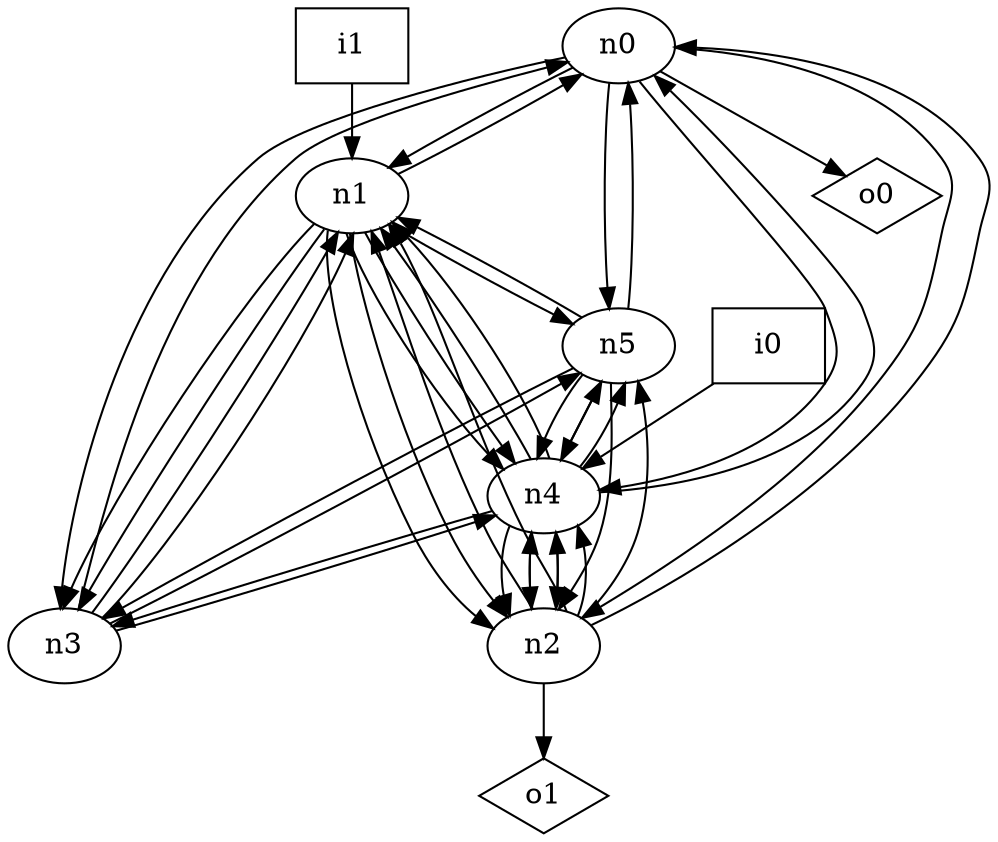 digraph G {
n0 [label="n0"];
n1 [label="n1"];
n2 [label="n2"];
n3 [label="n3"];
n4 [label="n4"];
n5 [label="n5"];
n6 [label="i0",shape="box"];
n7 [label="i1",shape="box"];
n8 [label="o0",shape="diamond"];
n9 [label="o1",shape="diamond"];
n0 -> n1
n0 -> n2
n0 -> n3
n0 -> n4
n0 -> n5
n0 -> n8
n1 -> n0
n1 -> n2
n1 -> n2
n1 -> n3
n1 -> n3
n1 -> n4
n1 -> n4
n1 -> n5
n2 -> n0
n2 -> n1
n2 -> n1
n2 -> n4
n2 -> n4
n2 -> n4
n2 -> n5
n2 -> n9
n3 -> n0
n3 -> n1
n3 -> n1
n3 -> n4
n3 -> n5
n4 -> n0
n4 -> n1
n4 -> n1
n4 -> n2
n4 -> n2
n4 -> n2
n4 -> n3
n4 -> n5
n4 -> n5
n5 -> n0
n5 -> n1
n5 -> n2
n5 -> n3
n5 -> n4
n5 -> n4
n6 -> n4
n7 -> n1
}